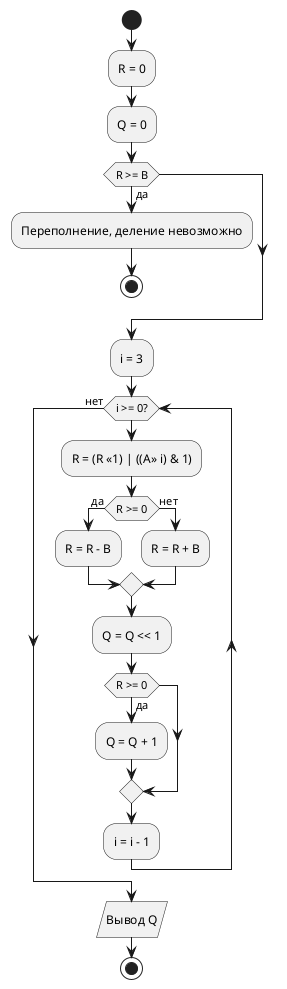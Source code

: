 @startuml
start

:R = 0;
:Q = 0;

if (R >= B) then (да)
    :Переполнение, деление невозможно;
    stop;
endif;

:i = 3;

while (i >= 0?)
    :R = (R << 1) | ((A >> i) & 1);

    if (R >= 0) then (да)
      :R = R - B;
    else (нет)
      :R = R + B;
    endif;

    :Q = Q << 1;

    if (R >= 0) then (да)
      :Q = Q + 1;
    endif;

    :i = i - 1;
endwhile (нет)

:Вывод Q/
stop
@enduml
